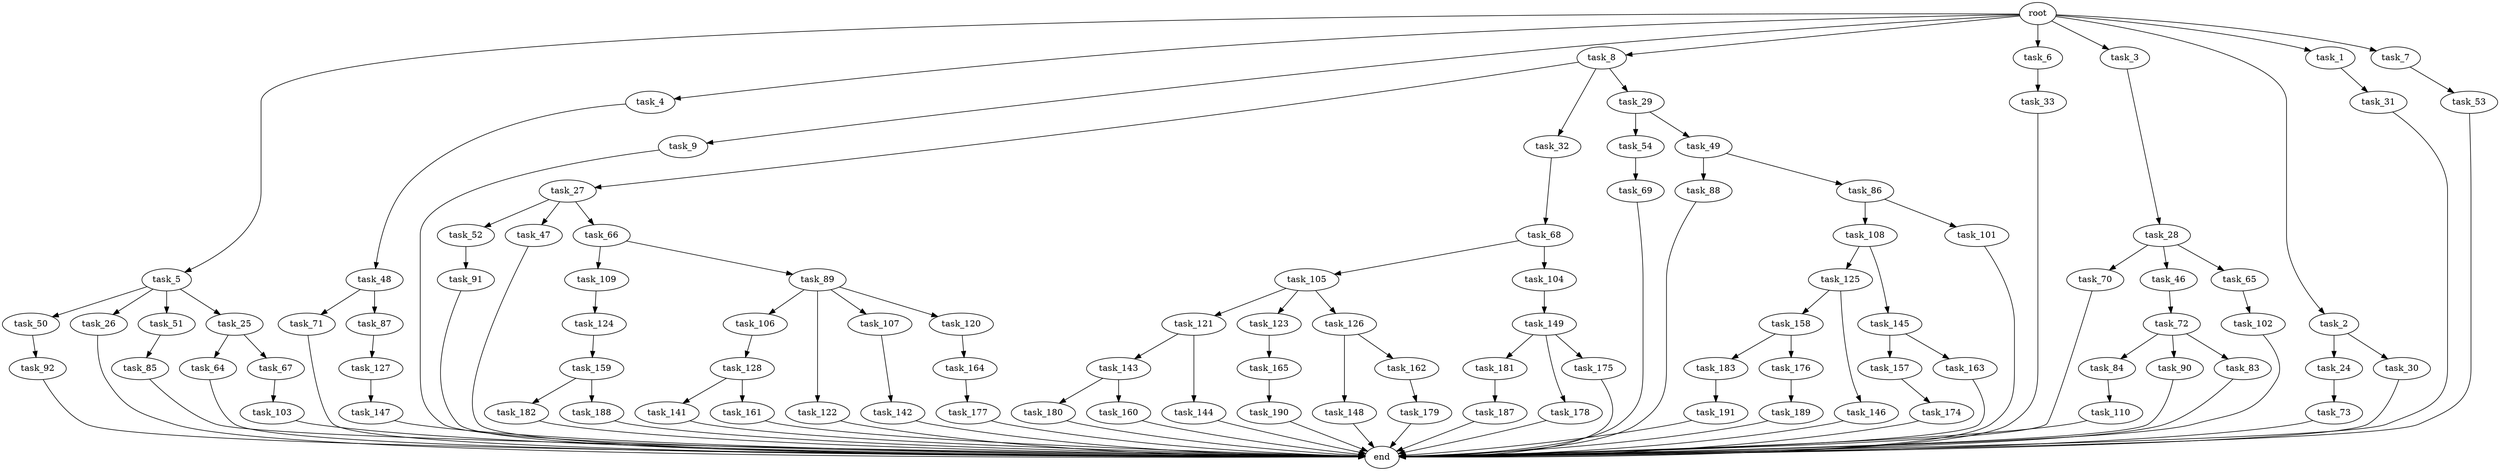 digraph G {
  task_180 [size="3092376453.120000"];
  task_27 [size="6957847019.520000"];
  task_149 [size="8589934592.000000"];
  task_68 [size="5497558138.880000"];
  task_50 [size="6957847019.520000"];
  task_91 [size="343597383.680000"];
  task_182 [size="6957847019.520000"];
  task_187 [size="5497558138.880000"];
  task_5 [size="10.240000"];
  task_4 [size="10.240000"];
  task_121 [size="4209067950.080000"];
  task_84 [size="1374389534.720000"];
  task_147 [size="6957847019.520000"];
  task_90 [size="1374389534.720000"];
  task_31 [size="6957847019.520000"];
  task_143 [size="3092376453.120000"];
  task_26 [size="6957847019.520000"];
  task_64 [size="6957847019.520000"];
  task_103 [size="6957847019.520000"];
  task_141 [size="343597383.680000"];
  task_190 [size="343597383.680000"];
  task_51 [size="6957847019.520000"];
  task_28 [size="1374389534.720000"];
  task_88 [size="4209067950.080000"];
  task_9 [size="10.240000"];
  task_54 [size="5497558138.880000"];
  task_174 [size="6957847019.520000"];
  task_33 [size="5497558138.880000"];
  task_142 [size="8589934592.000000"];
  task_183 [size="4209067950.080000"];
  task_102 [size="6957847019.520000"];
  root [size="0.000000"];
  task_8 [size="10.240000"];
  task_69 [size="5497558138.880000"];
  task_86 [size="4209067950.080000"];
  task_160 [size="3092376453.120000"];
  task_179 [size="4209067950.080000"];
  task_181 [size="6957847019.520000"];
  task_83 [size="1374389534.720000"];
  task_105 [size="4209067950.080000"];
  task_188 [size="6957847019.520000"];
  task_52 [size="1374389534.720000"];
  task_158 [size="4209067950.080000"];
  task_24 [size="773094113.280000"];
  task_85 [size="8589934592.000000"];
  task_157 [size="6957847019.520000"];
  task_104 [size="4209067950.080000"];
  task_177 [size="2147483648.000000"];
  task_106 [size="1374389534.720000"];
  task_122 [size="1374389534.720000"];
  task_6 [size="10.240000"];
  task_3 [size="10.240000"];
  task_125 [size="6957847019.520000"];
  end [size="0.000000"];
  task_144 [size="3092376453.120000"];
  task_70 [size="773094113.280000"];
  task_148 [size="8589934592.000000"];
  task_176 [size="4209067950.080000"];
  task_73 [size="8589934592.000000"];
  task_163 [size="6957847019.520000"];
  task_161 [size="343597383.680000"];
  task_107 [size="1374389534.720000"];
  task_165 [size="2147483648.000000"];
  task_30 [size="773094113.280000"];
  task_48 [size="1374389534.720000"];
  task_46 [size="773094113.280000"];
  task_124 [size="8589934592.000000"];
  task_32 [size="6957847019.520000"];
  task_145 [size="6957847019.520000"];
  task_162 [size="8589934592.000000"];
  task_2 [size="10.240000"];
  task_1 [size="10.240000"];
  task_25 [size="6957847019.520000"];
  task_146 [size="4209067950.080000"];
  task_29 [size="6957847019.520000"];
  task_123 [size="4209067950.080000"];
  task_71 [size="6957847019.520000"];
  task_87 [size="6957847019.520000"];
  task_109 [size="1374389534.720000"];
  task_72 [size="343597383.680000"];
  task_178 [size="6957847019.520000"];
  task_126 [size="4209067950.080000"];
  task_92 [size="1374389534.720000"];
  task_49 [size="5497558138.880000"];
  task_164 [size="6957847019.520000"];
  task_65 [size="773094113.280000"];
  task_67 [size="6957847019.520000"];
  task_7 [size="10.240000"];
  task_127 [size="5497558138.880000"];
  task_189 [size="1374389534.720000"];
  task_128 [size="8589934592.000000"];
  task_110 [size="4209067950.080000"];
  task_120 [size="1374389534.720000"];
  task_47 [size="1374389534.720000"];
  task_191 [size="773094113.280000"];
  task_89 [size="1374389534.720000"];
  task_108 [size="5497558138.880000"];
  task_66 [size="1374389534.720000"];
  task_101 [size="5497558138.880000"];
  task_159 [size="3092376453.120000"];
  task_175 [size="6957847019.520000"];
  task_53 [size="343597383.680000"];

  task_180 -> end [size="1.000000"];
  task_27 -> task_47 [size="134217728.000000"];
  task_27 -> task_52 [size="134217728.000000"];
  task_27 -> task_66 [size="134217728.000000"];
  task_149 -> task_178 [size="679477248.000000"];
  task_149 -> task_175 [size="679477248.000000"];
  task_149 -> task_181 [size="679477248.000000"];
  task_68 -> task_104 [size="411041792.000000"];
  task_68 -> task_105 [size="411041792.000000"];
  task_50 -> task_92 [size="134217728.000000"];
  task_91 -> end [size="1.000000"];
  task_182 -> end [size="1.000000"];
  task_187 -> end [size="1.000000"];
  task_5 -> task_51 [size="679477248.000000"];
  task_5 -> task_25 [size="679477248.000000"];
  task_5 -> task_50 [size="679477248.000000"];
  task_5 -> task_26 [size="679477248.000000"];
  task_4 -> task_48 [size="134217728.000000"];
  task_121 -> task_143 [size="301989888.000000"];
  task_121 -> task_144 [size="301989888.000000"];
  task_84 -> task_110 [size="411041792.000000"];
  task_147 -> end [size="1.000000"];
  task_90 -> end [size="1.000000"];
  task_31 -> end [size="1.000000"];
  task_143 -> task_180 [size="301989888.000000"];
  task_143 -> task_160 [size="301989888.000000"];
  task_26 -> end [size="1.000000"];
  task_64 -> end [size="1.000000"];
  task_103 -> end [size="1.000000"];
  task_141 -> end [size="1.000000"];
  task_190 -> end [size="1.000000"];
  task_51 -> task_85 [size="838860800.000000"];
  task_28 -> task_46 [size="75497472.000000"];
  task_28 -> task_65 [size="75497472.000000"];
  task_28 -> task_70 [size="75497472.000000"];
  task_88 -> end [size="1.000000"];
  task_9 -> end [size="1.000000"];
  task_54 -> task_69 [size="536870912.000000"];
  task_174 -> end [size="1.000000"];
  task_33 -> end [size="1.000000"];
  task_142 -> end [size="1.000000"];
  task_183 -> task_191 [size="75497472.000000"];
  task_102 -> end [size="1.000000"];
  root -> task_8 [size="1.000000"];
  root -> task_2 [size="1.000000"];
  root -> task_5 [size="1.000000"];
  root -> task_4 [size="1.000000"];
  root -> task_9 [size="1.000000"];
  root -> task_1 [size="1.000000"];
  root -> task_7 [size="1.000000"];
  root -> task_6 [size="1.000000"];
  root -> task_3 [size="1.000000"];
  task_8 -> task_27 [size="679477248.000000"];
  task_8 -> task_29 [size="679477248.000000"];
  task_8 -> task_32 [size="679477248.000000"];
  task_69 -> end [size="1.000000"];
  task_86 -> task_108 [size="536870912.000000"];
  task_86 -> task_101 [size="536870912.000000"];
  task_160 -> end [size="1.000000"];
  task_179 -> end [size="1.000000"];
  task_181 -> task_187 [size="536870912.000000"];
  task_83 -> end [size="1.000000"];
  task_105 -> task_121 [size="411041792.000000"];
  task_105 -> task_123 [size="411041792.000000"];
  task_105 -> task_126 [size="411041792.000000"];
  task_188 -> end [size="1.000000"];
  task_52 -> task_91 [size="33554432.000000"];
  task_158 -> task_183 [size="411041792.000000"];
  task_158 -> task_176 [size="411041792.000000"];
  task_24 -> task_73 [size="838860800.000000"];
  task_85 -> end [size="1.000000"];
  task_157 -> task_174 [size="679477248.000000"];
  task_104 -> task_149 [size="838860800.000000"];
  task_177 -> end [size="1.000000"];
  task_106 -> task_128 [size="838860800.000000"];
  task_122 -> end [size="1.000000"];
  task_6 -> task_33 [size="536870912.000000"];
  task_3 -> task_28 [size="134217728.000000"];
  task_125 -> task_146 [size="411041792.000000"];
  task_125 -> task_158 [size="411041792.000000"];
  task_144 -> end [size="1.000000"];
  task_70 -> end [size="1.000000"];
  task_148 -> end [size="1.000000"];
  task_176 -> task_189 [size="134217728.000000"];
  task_73 -> end [size="1.000000"];
  task_163 -> end [size="1.000000"];
  task_161 -> end [size="1.000000"];
  task_107 -> task_142 [size="838860800.000000"];
  task_165 -> task_190 [size="33554432.000000"];
  task_30 -> end [size="1.000000"];
  task_48 -> task_71 [size="679477248.000000"];
  task_48 -> task_87 [size="679477248.000000"];
  task_46 -> task_72 [size="33554432.000000"];
  task_124 -> task_159 [size="301989888.000000"];
  task_32 -> task_68 [size="536870912.000000"];
  task_145 -> task_163 [size="679477248.000000"];
  task_145 -> task_157 [size="679477248.000000"];
  task_162 -> task_179 [size="411041792.000000"];
  task_2 -> task_30 [size="75497472.000000"];
  task_2 -> task_24 [size="75497472.000000"];
  task_1 -> task_31 [size="679477248.000000"];
  task_25 -> task_64 [size="679477248.000000"];
  task_25 -> task_67 [size="679477248.000000"];
  task_146 -> end [size="1.000000"];
  task_29 -> task_49 [size="536870912.000000"];
  task_29 -> task_54 [size="536870912.000000"];
  task_123 -> task_165 [size="209715200.000000"];
  task_71 -> end [size="1.000000"];
  task_87 -> task_127 [size="536870912.000000"];
  task_109 -> task_124 [size="838860800.000000"];
  task_72 -> task_83 [size="134217728.000000"];
  task_72 -> task_84 [size="134217728.000000"];
  task_72 -> task_90 [size="134217728.000000"];
  task_178 -> end [size="1.000000"];
  task_126 -> task_148 [size="838860800.000000"];
  task_126 -> task_162 [size="838860800.000000"];
  task_92 -> end [size="1.000000"];
  task_49 -> task_86 [size="411041792.000000"];
  task_49 -> task_88 [size="411041792.000000"];
  task_164 -> task_177 [size="209715200.000000"];
  task_65 -> task_102 [size="679477248.000000"];
  task_67 -> task_103 [size="679477248.000000"];
  task_7 -> task_53 [size="33554432.000000"];
  task_127 -> task_147 [size="679477248.000000"];
  task_189 -> end [size="1.000000"];
  task_128 -> task_161 [size="33554432.000000"];
  task_128 -> task_141 [size="33554432.000000"];
  task_110 -> end [size="1.000000"];
  task_120 -> task_164 [size="679477248.000000"];
  task_47 -> end [size="1.000000"];
  task_191 -> end [size="1.000000"];
  task_89 -> task_120 [size="134217728.000000"];
  task_89 -> task_107 [size="134217728.000000"];
  task_89 -> task_106 [size="134217728.000000"];
  task_89 -> task_122 [size="134217728.000000"];
  task_108 -> task_125 [size="679477248.000000"];
  task_108 -> task_145 [size="679477248.000000"];
  task_66 -> task_109 [size="134217728.000000"];
  task_66 -> task_89 [size="134217728.000000"];
  task_101 -> end [size="1.000000"];
  task_159 -> task_182 [size="679477248.000000"];
  task_159 -> task_188 [size="679477248.000000"];
  task_175 -> end [size="1.000000"];
  task_53 -> end [size="1.000000"];
}
